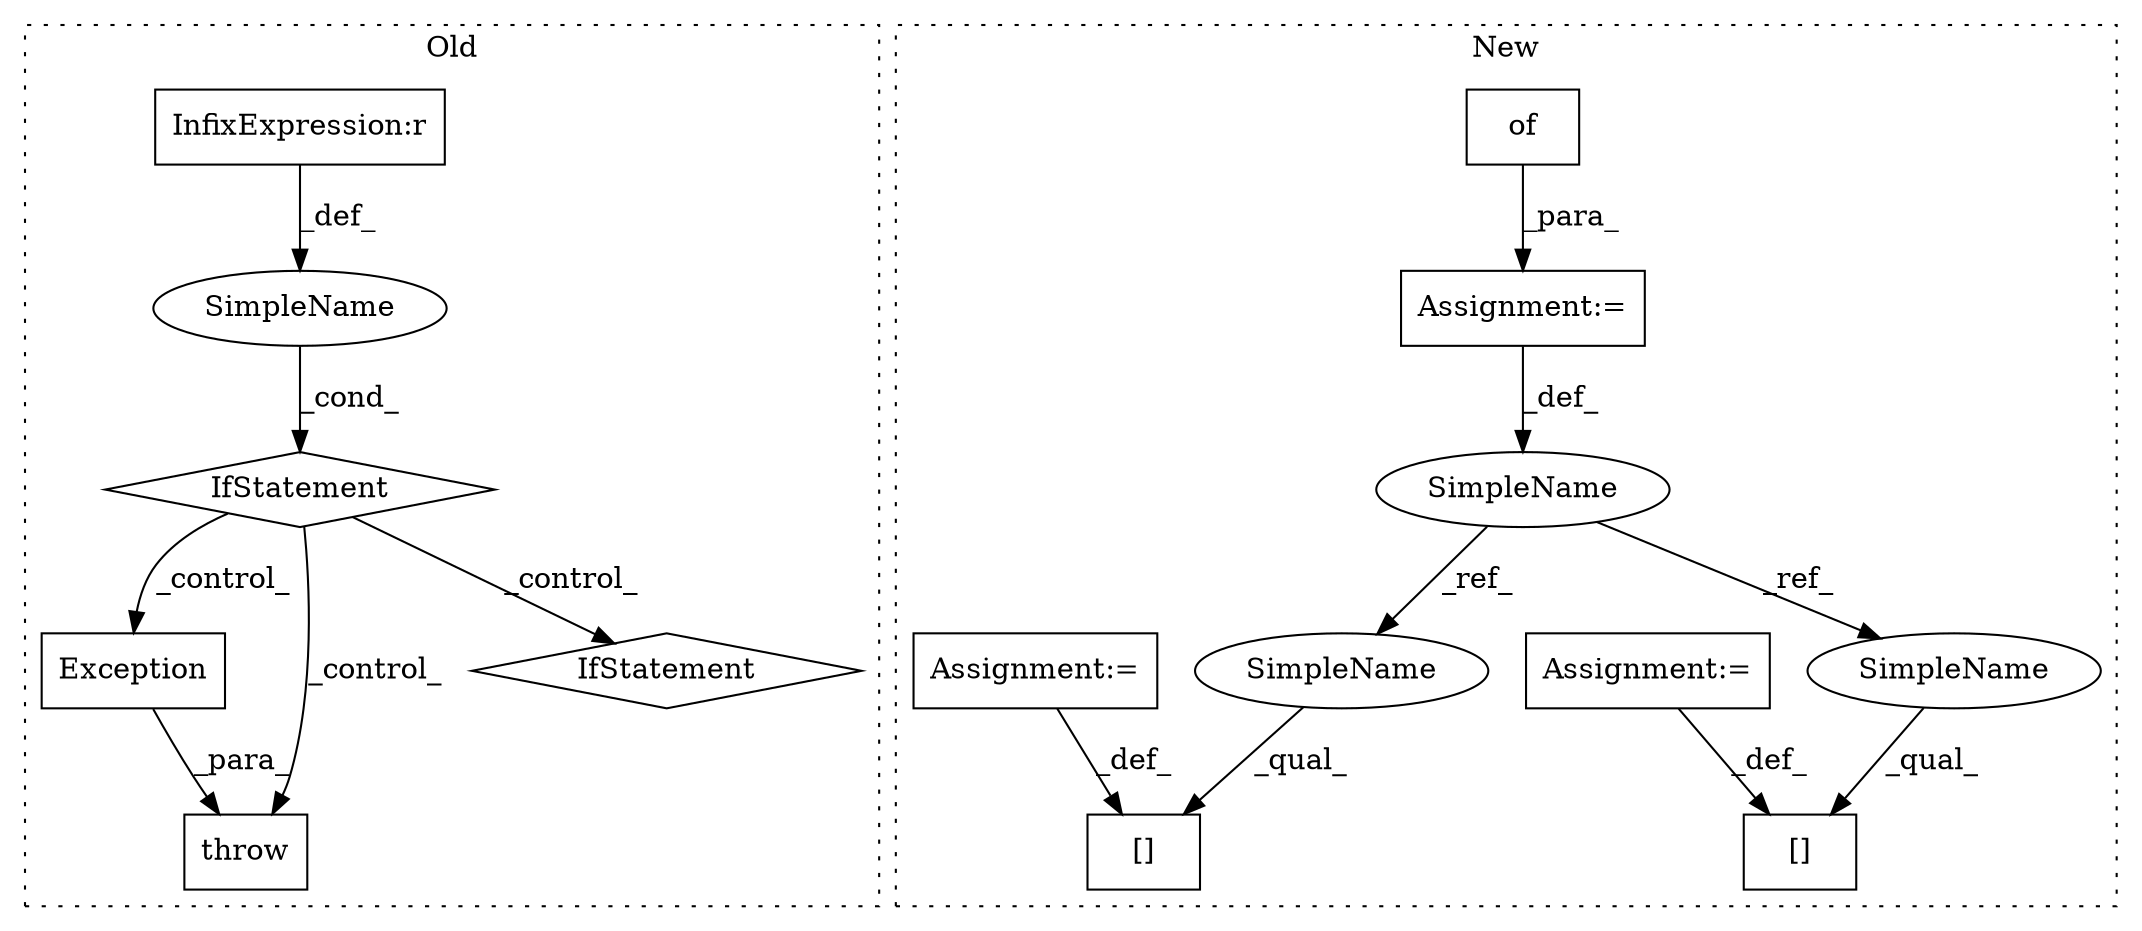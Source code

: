 digraph G {
subgraph cluster0 {
1 [label="Exception" a="32" s="907,990" l="10,1" shape="box"];
3 [label="throw" a="53" s="901" l="6" shape="box"];
4 [label="SimpleName" a="42" s="" l="" shape="ellipse"];
5 [label="IfStatement" a="25" s="1007,1024" l="4,2" shape="diamond"];
7 [label="InfixExpression:r" a="27" s="849" l="4" shape="box"];
8 [label="IfStatement" a="25" s="835,861" l="4,2" shape="diamond"];
label = "Old";
style="dotted";
}
subgraph cluster1 {
2 [label="of" a="32" s="910" l="4" shape="box"];
6 [label="Assignment:=" a="7" s="905" l="1" shape="box"];
9 [label="[]" a="2" s="1302,1316" l="7,1" shape="box"];
10 [label="SimpleName" a="42" s="899" l="6" shape="ellipse"];
11 [label="[]" a="2" s="1189,1215" l="7,1" shape="box"];
12 [label="Assignment:=" a="7" s="1317" l="1" shape="box"];
13 [label="Assignment:=" a="7" s="1216" l="1" shape="box"];
14 [label="SimpleName" a="42" s="1302" l="6" shape="ellipse"];
15 [label="SimpleName" a="42" s="1189" l="6" shape="ellipse"];
label = "New";
style="dotted";
}
1 -> 3 [label="_para_"];
2 -> 6 [label="_para_"];
4 -> 8 [label="_cond_"];
6 -> 10 [label="_def_"];
7 -> 4 [label="_def_"];
8 -> 3 [label="_control_"];
8 -> 5 [label="_control_"];
8 -> 1 [label="_control_"];
10 -> 15 [label="_ref_"];
10 -> 14 [label="_ref_"];
12 -> 9 [label="_def_"];
13 -> 11 [label="_def_"];
14 -> 9 [label="_qual_"];
15 -> 11 [label="_qual_"];
}